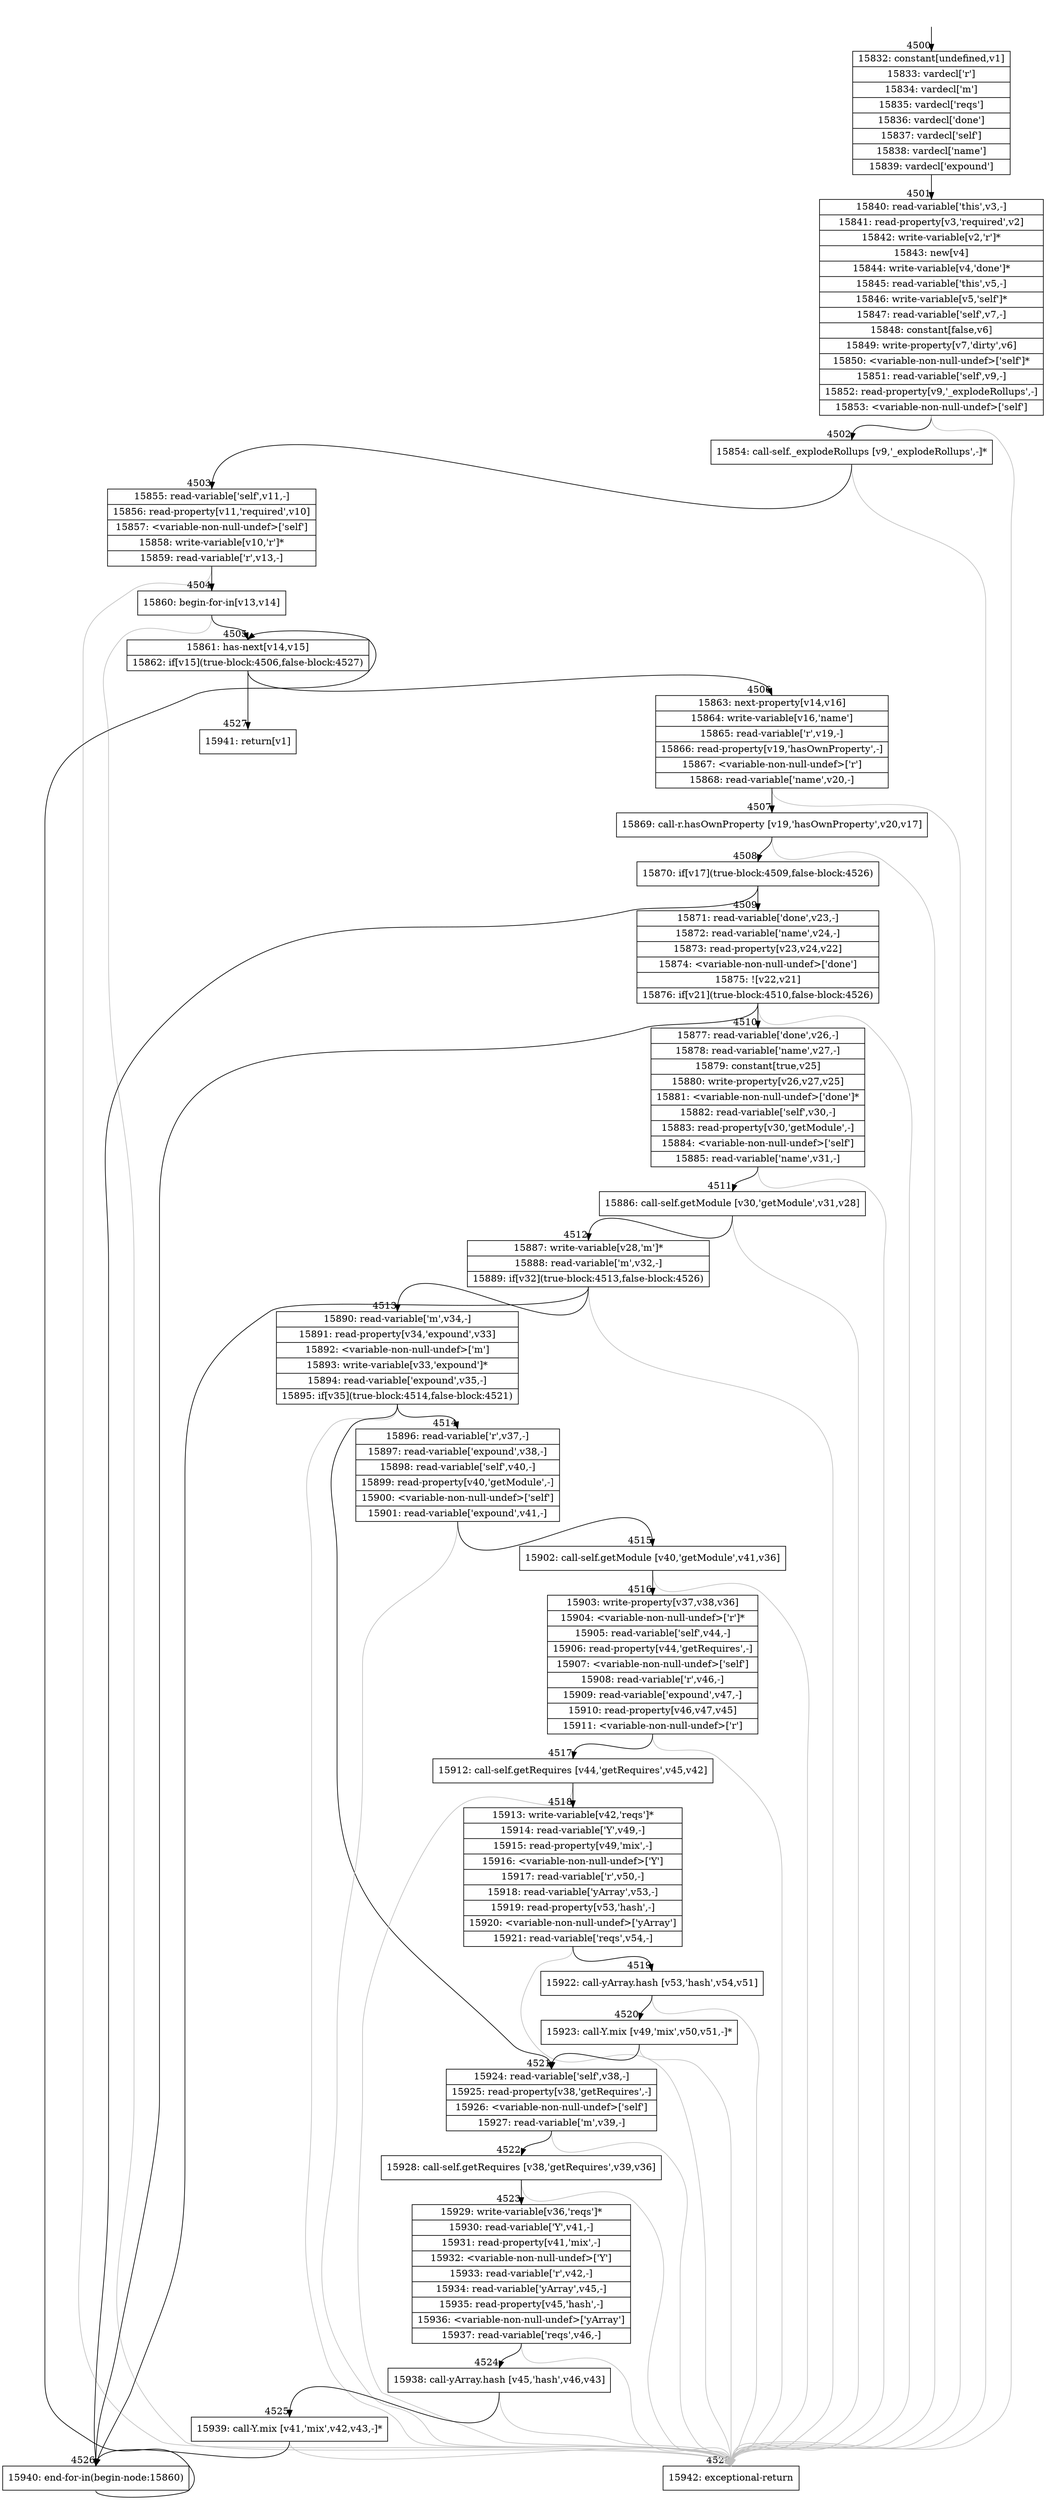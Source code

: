 digraph {
rankdir="TD"
BB_entry207[shape=none,label=""];
BB_entry207 -> BB4500 [tailport=s, headport=n, headlabel="    4500"]
BB4500 [shape=record label="{15832: constant[undefined,v1]|15833: vardecl['r']|15834: vardecl['m']|15835: vardecl['reqs']|15836: vardecl['done']|15837: vardecl['self']|15838: vardecl['name']|15839: vardecl['expound']}" ] 
BB4500 -> BB4501 [tailport=s, headport=n, headlabel="      4501"]
BB4501 [shape=record label="{15840: read-variable['this',v3,-]|15841: read-property[v3,'required',v2]|15842: write-variable[v2,'r']*|15843: new[v4]|15844: write-variable[v4,'done']*|15845: read-variable['this',v5,-]|15846: write-variable[v5,'self']*|15847: read-variable['self',v7,-]|15848: constant[false,v6]|15849: write-property[v7,'dirty',v6]|15850: \<variable-non-null-undef\>['self']*|15851: read-variable['self',v9,-]|15852: read-property[v9,'_explodeRollups',-]|15853: \<variable-non-null-undef\>['self']}" ] 
BB4501 -> BB4502 [tailport=s, headport=n, headlabel="      4502"]
BB4501 -> BB4528 [tailport=s, headport=n, color=gray, headlabel="      4528"]
BB4502 [shape=record label="{15854: call-self._explodeRollups [v9,'_explodeRollups',-]*}" ] 
BB4502 -> BB4503 [tailport=s, headport=n, headlabel="      4503"]
BB4502 -> BB4528 [tailport=s, headport=n, color=gray]
BB4503 [shape=record label="{15855: read-variable['self',v11,-]|15856: read-property[v11,'required',v10]|15857: \<variable-non-null-undef\>['self']|15858: write-variable[v10,'r']*|15859: read-variable['r',v13,-]}" ] 
BB4503 -> BB4504 [tailport=s, headport=n, headlabel="      4504"]
BB4503 -> BB4528 [tailport=s, headport=n, color=gray]
BB4504 [shape=record label="{15860: begin-for-in[v13,v14]}" ] 
BB4504 -> BB4505 [tailport=s, headport=n, headlabel="      4505"]
BB4504 -> BB4528 [tailport=s, headport=n, color=gray]
BB4505 [shape=record label="{15861: has-next[v14,v15]|15862: if[v15](true-block:4506,false-block:4527)}" ] 
BB4505 -> BB4506 [tailport=s, headport=n, headlabel="      4506"]
BB4505 -> BB4527 [tailport=s, headport=n, headlabel="      4527"]
BB4506 [shape=record label="{15863: next-property[v14,v16]|15864: write-variable[v16,'name']|15865: read-variable['r',v19,-]|15866: read-property[v19,'hasOwnProperty',-]|15867: \<variable-non-null-undef\>['r']|15868: read-variable['name',v20,-]}" ] 
BB4506 -> BB4507 [tailport=s, headport=n, headlabel="      4507"]
BB4506 -> BB4528 [tailport=s, headport=n, color=gray]
BB4507 [shape=record label="{15869: call-r.hasOwnProperty [v19,'hasOwnProperty',v20,v17]}" ] 
BB4507 -> BB4508 [tailport=s, headport=n, headlabel="      4508"]
BB4507 -> BB4528 [tailport=s, headport=n, color=gray]
BB4508 [shape=record label="{15870: if[v17](true-block:4509,false-block:4526)}" ] 
BB4508 -> BB4509 [tailport=s, headport=n, headlabel="      4509"]
BB4508 -> BB4526 [tailport=s, headport=n, headlabel="      4526"]
BB4509 [shape=record label="{15871: read-variable['done',v23,-]|15872: read-variable['name',v24,-]|15873: read-property[v23,v24,v22]|15874: \<variable-non-null-undef\>['done']|15875: ![v22,v21]|15876: if[v21](true-block:4510,false-block:4526)}" ] 
BB4509 -> BB4510 [tailport=s, headport=n, headlabel="      4510"]
BB4509 -> BB4526 [tailport=s, headport=n]
BB4509 -> BB4528 [tailport=s, headport=n, color=gray]
BB4510 [shape=record label="{15877: read-variable['done',v26,-]|15878: read-variable['name',v27,-]|15879: constant[true,v25]|15880: write-property[v26,v27,v25]|15881: \<variable-non-null-undef\>['done']*|15882: read-variable['self',v30,-]|15883: read-property[v30,'getModule',-]|15884: \<variable-non-null-undef\>['self']|15885: read-variable['name',v31,-]}" ] 
BB4510 -> BB4511 [tailport=s, headport=n, headlabel="      4511"]
BB4510 -> BB4528 [tailport=s, headport=n, color=gray]
BB4511 [shape=record label="{15886: call-self.getModule [v30,'getModule',v31,v28]}" ] 
BB4511 -> BB4512 [tailport=s, headport=n, headlabel="      4512"]
BB4511 -> BB4528 [tailport=s, headport=n, color=gray]
BB4512 [shape=record label="{15887: write-variable[v28,'m']*|15888: read-variable['m',v32,-]|15889: if[v32](true-block:4513,false-block:4526)}" ] 
BB4512 -> BB4513 [tailport=s, headport=n, headlabel="      4513"]
BB4512 -> BB4526 [tailport=s, headport=n]
BB4512 -> BB4528 [tailport=s, headport=n, color=gray]
BB4513 [shape=record label="{15890: read-variable['m',v34,-]|15891: read-property[v34,'expound',v33]|15892: \<variable-non-null-undef\>['m']|15893: write-variable[v33,'expound']*|15894: read-variable['expound',v35,-]|15895: if[v35](true-block:4514,false-block:4521)}" ] 
BB4513 -> BB4514 [tailport=s, headport=n, headlabel="      4514"]
BB4513 -> BB4521 [tailport=s, headport=n, headlabel="      4521"]
BB4513 -> BB4528 [tailport=s, headport=n, color=gray]
BB4514 [shape=record label="{15896: read-variable['r',v37,-]|15897: read-variable['expound',v38,-]|15898: read-variable['self',v40,-]|15899: read-property[v40,'getModule',-]|15900: \<variable-non-null-undef\>['self']|15901: read-variable['expound',v41,-]}" ] 
BB4514 -> BB4515 [tailport=s, headport=n, headlabel="      4515"]
BB4514 -> BB4528 [tailport=s, headport=n, color=gray]
BB4515 [shape=record label="{15902: call-self.getModule [v40,'getModule',v41,v36]}" ] 
BB4515 -> BB4516 [tailport=s, headport=n, headlabel="      4516"]
BB4515 -> BB4528 [tailport=s, headport=n, color=gray]
BB4516 [shape=record label="{15903: write-property[v37,v38,v36]|15904: \<variable-non-null-undef\>['r']*|15905: read-variable['self',v44,-]|15906: read-property[v44,'getRequires',-]|15907: \<variable-non-null-undef\>['self']|15908: read-variable['r',v46,-]|15909: read-variable['expound',v47,-]|15910: read-property[v46,v47,v45]|15911: \<variable-non-null-undef\>['r']}" ] 
BB4516 -> BB4517 [tailport=s, headport=n, headlabel="      4517"]
BB4516 -> BB4528 [tailport=s, headport=n, color=gray]
BB4517 [shape=record label="{15912: call-self.getRequires [v44,'getRequires',v45,v42]}" ] 
BB4517 -> BB4518 [tailport=s, headport=n, headlabel="      4518"]
BB4517 -> BB4528 [tailport=s, headport=n, color=gray]
BB4518 [shape=record label="{15913: write-variable[v42,'reqs']*|15914: read-variable['Y',v49,-]|15915: read-property[v49,'mix',-]|15916: \<variable-non-null-undef\>['Y']|15917: read-variable['r',v50,-]|15918: read-variable['yArray',v53,-]|15919: read-property[v53,'hash',-]|15920: \<variable-non-null-undef\>['yArray']|15921: read-variable['reqs',v54,-]}" ] 
BB4518 -> BB4519 [tailport=s, headport=n, headlabel="      4519"]
BB4518 -> BB4528 [tailport=s, headport=n, color=gray]
BB4519 [shape=record label="{15922: call-yArray.hash [v53,'hash',v54,v51]}" ] 
BB4519 -> BB4520 [tailport=s, headport=n, headlabel="      4520"]
BB4519 -> BB4528 [tailport=s, headport=n, color=gray]
BB4520 [shape=record label="{15923: call-Y.mix [v49,'mix',v50,v51,-]*}" ] 
BB4520 -> BB4521 [tailport=s, headport=n]
BB4520 -> BB4528 [tailport=s, headport=n, color=gray]
BB4521 [shape=record label="{15924: read-variable['self',v38,-]|15925: read-property[v38,'getRequires',-]|15926: \<variable-non-null-undef\>['self']|15927: read-variable['m',v39,-]}" ] 
BB4521 -> BB4522 [tailport=s, headport=n, headlabel="      4522"]
BB4521 -> BB4528 [tailport=s, headport=n, color=gray]
BB4522 [shape=record label="{15928: call-self.getRequires [v38,'getRequires',v39,v36]}" ] 
BB4522 -> BB4523 [tailport=s, headport=n, headlabel="      4523"]
BB4522 -> BB4528 [tailport=s, headport=n, color=gray]
BB4523 [shape=record label="{15929: write-variable[v36,'reqs']*|15930: read-variable['Y',v41,-]|15931: read-property[v41,'mix',-]|15932: \<variable-non-null-undef\>['Y']|15933: read-variable['r',v42,-]|15934: read-variable['yArray',v45,-]|15935: read-property[v45,'hash',-]|15936: \<variable-non-null-undef\>['yArray']|15937: read-variable['reqs',v46,-]}" ] 
BB4523 -> BB4524 [tailport=s, headport=n, headlabel="      4524"]
BB4523 -> BB4528 [tailport=s, headport=n, color=gray]
BB4524 [shape=record label="{15938: call-yArray.hash [v45,'hash',v46,v43]}" ] 
BB4524 -> BB4525 [tailport=s, headport=n, headlabel="      4525"]
BB4524 -> BB4528 [tailport=s, headport=n, color=gray]
BB4525 [shape=record label="{15939: call-Y.mix [v41,'mix',v42,v43,-]*}" ] 
BB4525 -> BB4526 [tailport=s, headport=n]
BB4525 -> BB4528 [tailport=s, headport=n, color=gray]
BB4526 [shape=record label="{15940: end-for-in(begin-node:15860)}" ] 
BB4526 -> BB4505 [tailport=s, headport=n]
BB4527 [shape=record label="{15941: return[v1]}" ] 
BB4528 [shape=record label="{15942: exceptional-return}" ] 
//#$~ 7607
}
